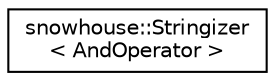 digraph "Graphical Class Hierarchy"
{
 // INTERACTIVE_SVG=YES
  edge [fontname="Helvetica",fontsize="10",labelfontname="Helvetica",labelfontsize="10"];
  node [fontname="Helvetica",fontsize="10",shape=record];
  rankdir="LR";
  Node0 [label="snowhouse::Stringizer\l\< AndOperator \>",height=0.2,width=0.4,color="black", fillcolor="white", style="filled",URL="$structsnowhouse_1_1Stringizer_3_01AndOperator_01_4.html"];
}

